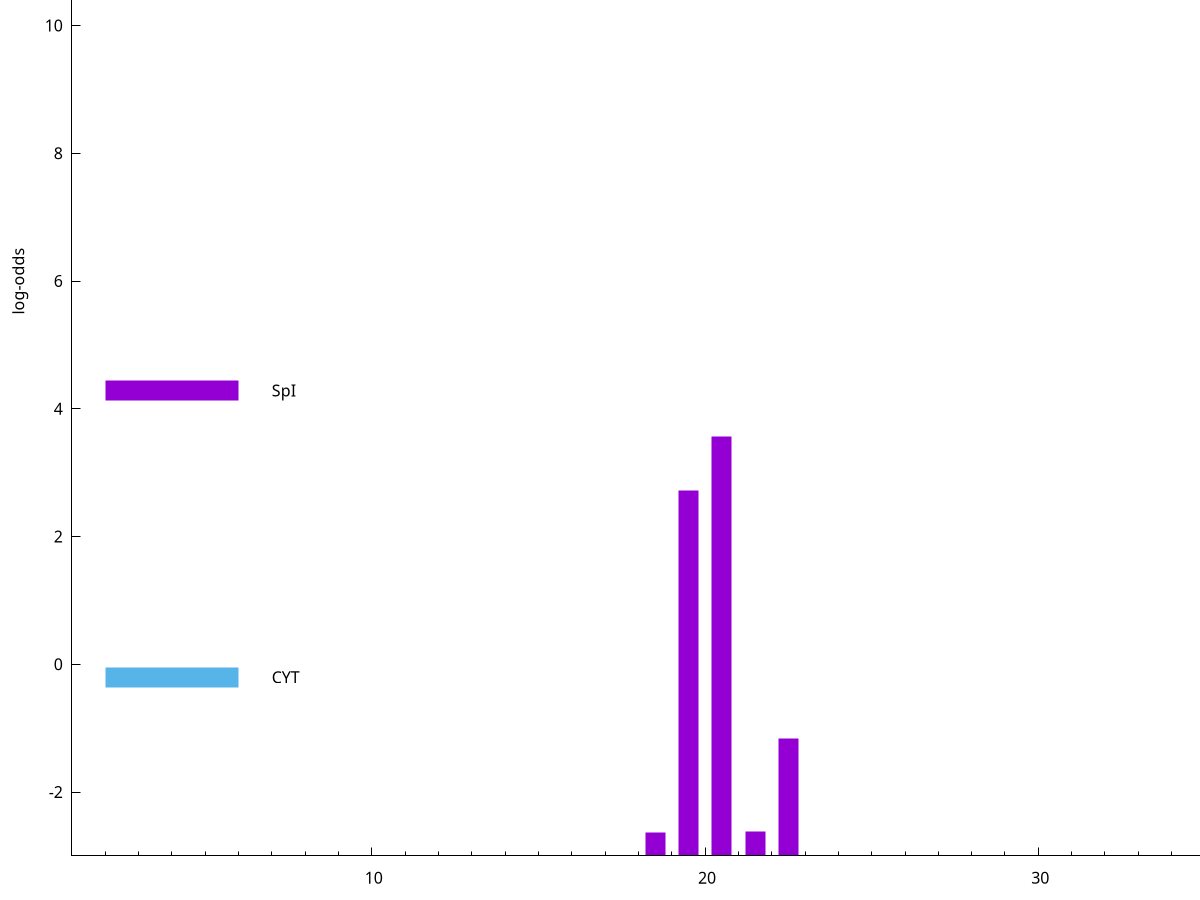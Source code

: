 set title "LipoP predictions for SRR3996252.gff"
set size 2., 1.4
set xrange [1:70] 
set mxtics 10
set yrange [-3:15]
set y2range [0:18]
set ylabel "log-odds"
set term postscript eps color solid "Helvetica" 30
set output "SRR3996252.gff70.eps"
set arrow from 2,13.5628 to 6,13.5628 nohead lt 4 lw 20
set label "TMH" at 7,13.5628
set arrow from 2,4.28888 to 6,4.28888 nohead lt 1 lw 20
set label "SpI" at 7,4.28888
set arrow from 2,-0.200913 to 6,-0.200913 nohead lt 3 lw 20
set label "CYT" at 7,-0.200913
set arrow from 2,13.5628 to 6,13.5628 nohead lt 4 lw 20
set label "TMH" at 7,13.5628
# NOTE: The scores below are the log-odds scores with the threshold
# NOTE: subtracted (a hack to make gnuplot make the histogram all
# NOTE: look nice).
plot "-" axes x1y2 title "" with impulses lt 1 lw 20
20.500000 6.572590
19.500000 5.719910
22.500000 1.830790
21.500000 0.385730
18.500000 0.359160
e
exit

